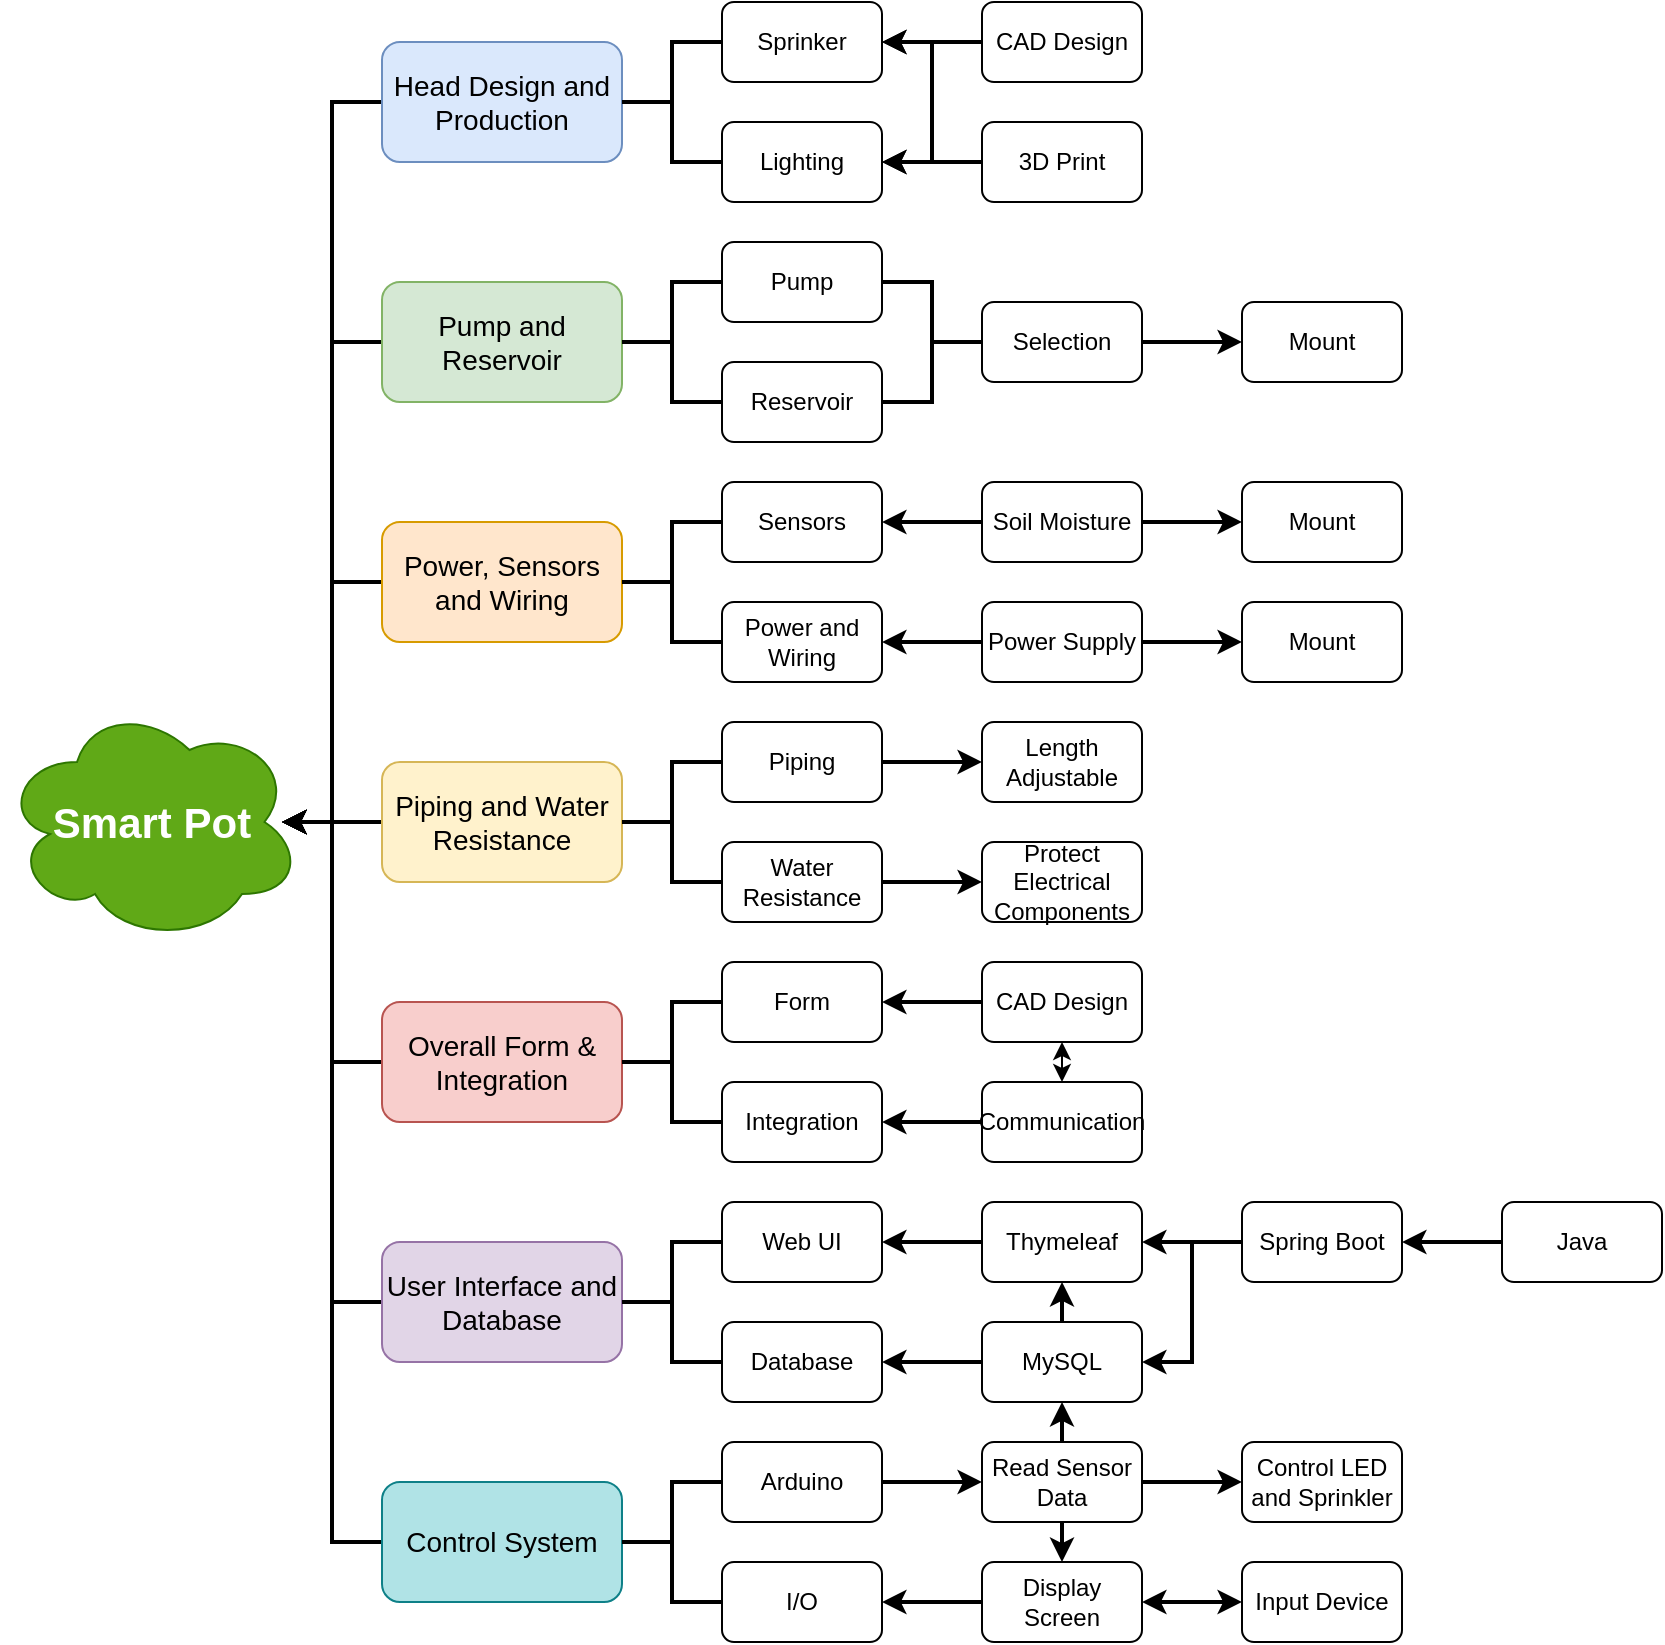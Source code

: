 <mxfile version="12.7.9" type="github">
  <diagram id="1UDsa8HCTR8KldJByzWu" name="Page-1">
    <mxGraphModel dx="1873" dy="1043" grid="1" gridSize="10" guides="1" tooltips="1" connect="1" arrows="1" fold="1" page="1" pageScale="1" pageWidth="1654" pageHeight="1169" math="0" shadow="0">
      <root>
        <mxCell id="0" />
        <mxCell id="1" parent="0" />
        <mxCell id="f7p-FH1-Mco8QtkPgqXW-9" style="edgeStyle=orthogonalEdgeStyle;rounded=0;orthogonalLoop=1;jettySize=auto;html=1;entryX=1;entryY=0.5;entryDx=0;entryDy=0;strokeWidth=2;" parent="1" source="f7p-FH1-Mco8QtkPgqXW-1" target="f7p-FH1-Mco8QtkPgqXW-2" edge="1">
          <mxGeometry relative="1" as="geometry" />
        </mxCell>
        <mxCell id="f7p-FH1-Mco8QtkPgqXW-1" value="&lt;font style=&quot;font-size: 14px&quot;&gt;Head Design and Production&lt;/font&gt;" style="rounded=1;whiteSpace=wrap;html=1;horizontal=1;direction=south;fillColor=#dae8fc;strokeColor=#6c8ebf;" parent="1" vertex="1">
          <mxGeometry x="200" y="200" width="120" height="60" as="geometry" />
        </mxCell>
        <mxCell id="f7p-FH1-Mco8QtkPgqXW-2" value="&lt;b&gt;&lt;font style=&quot;font-size: 20px&quot;&gt;Smart Pot&lt;/font&gt;&lt;/b&gt;" style="rounded=0;whiteSpace=wrap;html=1;comic=0;strokeColor=none;" parent="1" vertex="1">
          <mxGeometry x="30" y="550" width="120" height="80" as="geometry" />
        </mxCell>
        <mxCell id="f7p-FH1-Mco8QtkPgqXW-11" style="edgeStyle=orthogonalEdgeStyle;rounded=0;orthogonalLoop=1;jettySize=auto;html=1;entryX=1;entryY=0.5;entryDx=0;entryDy=0;strokeWidth=2;" parent="1" source="f7p-FH1-Mco8QtkPgqXW-3" target="f7p-FH1-Mco8QtkPgqXW-2" edge="1">
          <mxGeometry relative="1" as="geometry" />
        </mxCell>
        <mxCell id="f7p-FH1-Mco8QtkPgqXW-3" value="&lt;font style=&quot;font-size: 14px&quot;&gt;Pump and Reservoir&lt;/font&gt;" style="rounded=1;whiteSpace=wrap;html=1;fillColor=#d5e8d4;strokeColor=#82b366;" parent="1" vertex="1">
          <mxGeometry x="200" y="320" width="120" height="60" as="geometry" />
        </mxCell>
        <mxCell id="f7p-FH1-Mco8QtkPgqXW-12" style="edgeStyle=orthogonalEdgeStyle;rounded=0;orthogonalLoop=1;jettySize=auto;html=1;entryX=1;entryY=0.5;entryDx=0;entryDy=0;strokeWidth=2;" parent="1" source="f7p-FH1-Mco8QtkPgqXW-4" target="f7p-FH1-Mco8QtkPgqXW-2" edge="1">
          <mxGeometry relative="1" as="geometry" />
        </mxCell>
        <mxCell id="f7p-FH1-Mco8QtkPgqXW-4" value="&lt;font style=&quot;font-size: 14px&quot;&gt;Power, Sensors and Wiring&lt;/font&gt;" style="rounded=1;whiteSpace=wrap;html=1;fillColor=#ffe6cc;strokeColor=#d79b00;" parent="1" vertex="1">
          <mxGeometry x="200" y="440" width="120" height="60" as="geometry" />
        </mxCell>
        <mxCell id="f7p-FH1-Mco8QtkPgqXW-13" style="edgeStyle=orthogonalEdgeStyle;rounded=0;orthogonalLoop=1;jettySize=auto;html=1;entryX=1;entryY=0.5;entryDx=0;entryDy=0;strokeWidth=2;" parent="1" source="f7p-FH1-Mco8QtkPgqXW-5" target="f7p-FH1-Mco8QtkPgqXW-2" edge="1">
          <mxGeometry relative="1" as="geometry" />
        </mxCell>
        <mxCell id="f7p-FH1-Mco8QtkPgqXW-5" value="&lt;font style=&quot;font-size: 14px&quot;&gt;Piping and Water Resistance&lt;/font&gt;" style="rounded=1;whiteSpace=wrap;html=1;fillColor=#fff2cc;strokeColor=#d6b656;" parent="1" vertex="1">
          <mxGeometry x="200" y="560" width="120" height="60" as="geometry" />
        </mxCell>
        <mxCell id="f7p-FH1-Mco8QtkPgqXW-14" style="edgeStyle=orthogonalEdgeStyle;rounded=0;orthogonalLoop=1;jettySize=auto;html=1;entryX=1;entryY=0.5;entryDx=0;entryDy=0;strokeWidth=2;" parent="1" source="f7p-FH1-Mco8QtkPgqXW-6" target="f7p-FH1-Mco8QtkPgqXW-2" edge="1">
          <mxGeometry relative="1" as="geometry" />
        </mxCell>
        <mxCell id="f7p-FH1-Mco8QtkPgqXW-6" value="&lt;font style=&quot;font-size: 14px&quot;&gt;Overall Form &amp;amp; Integration&lt;/font&gt;" style="rounded=1;whiteSpace=wrap;html=1;fillColor=#f8cecc;strokeColor=#b85450;" parent="1" vertex="1">
          <mxGeometry x="200" y="680" width="120" height="60" as="geometry" />
        </mxCell>
        <mxCell id="f7p-FH1-Mco8QtkPgqXW-15" style="edgeStyle=orthogonalEdgeStyle;rounded=0;orthogonalLoop=1;jettySize=auto;html=1;entryX=1;entryY=0.5;entryDx=0;entryDy=0;strokeWidth=2;" parent="1" source="f7p-FH1-Mco8QtkPgqXW-7" target="f7p-FH1-Mco8QtkPgqXW-2" edge="1">
          <mxGeometry relative="1" as="geometry" />
        </mxCell>
        <mxCell id="f7p-FH1-Mco8QtkPgqXW-7" value="&lt;font style=&quot;font-size: 14px&quot;&gt;User Interface and Database&lt;/font&gt;" style="rounded=1;whiteSpace=wrap;html=1;fillColor=#e1d5e7;strokeColor=#9673a6;" parent="1" vertex="1">
          <mxGeometry x="200" y="800" width="120" height="60" as="geometry" />
        </mxCell>
        <mxCell id="f7p-FH1-Mco8QtkPgqXW-16" style="edgeStyle=orthogonalEdgeStyle;rounded=0;orthogonalLoop=1;jettySize=auto;html=1;entryX=1;entryY=0.5;entryDx=0;entryDy=0;fontSize=11;spacing=2;strokeWidth=2;jumpStyle=none;shadow=0;targetPerimeterSpacing=0;" parent="1" source="f7p-FH1-Mco8QtkPgqXW-8" target="f7p-FH1-Mco8QtkPgqXW-2" edge="1">
          <mxGeometry relative="1" as="geometry" />
        </mxCell>
        <mxCell id="f7p-FH1-Mco8QtkPgqXW-8" value="&lt;font style=&quot;font-size: 14px&quot;&gt;Control System&lt;/font&gt;" style="rounded=1;whiteSpace=wrap;html=1;fillColor=#b0e3e6;strokeColor=#0e8088;" parent="1" vertex="1">
          <mxGeometry x="200" y="920" width="120" height="60" as="geometry" />
        </mxCell>
        <mxCell id="f7p-FH1-Mco8QtkPgqXW-17" value="" style="strokeWidth=2;html=1;shape=mxgraph.flowchart.annotation_2;align=left;labelPosition=right;pointerEvents=1;" parent="1" vertex="1">
          <mxGeometry x="320" y="200" width="50" height="60" as="geometry" />
        </mxCell>
        <mxCell id="f7p-FH1-Mco8QtkPgqXW-19" value="" style="strokeWidth=2;html=1;shape=mxgraph.flowchart.annotation_2;align=left;labelPosition=right;pointerEvents=1;" parent="1" vertex="1">
          <mxGeometry x="320" y="320" width="50" height="60" as="geometry" />
        </mxCell>
        <mxCell id="f7p-FH1-Mco8QtkPgqXW-20" value="" style="strokeWidth=2;html=1;shape=mxgraph.flowchart.annotation_2;align=left;labelPosition=right;pointerEvents=1;direction=east;flipV=1;flipH=0;" parent="1" vertex="1">
          <mxGeometry x="320" y="440" width="50" height="60" as="geometry" />
        </mxCell>
        <mxCell id="f7p-FH1-Mco8QtkPgqXW-21" value="" style="strokeWidth=2;html=1;shape=mxgraph.flowchart.annotation_2;align=left;labelPosition=right;pointerEvents=1;" parent="1" vertex="1">
          <mxGeometry x="320" y="560" width="50" height="60" as="geometry" />
        </mxCell>
        <mxCell id="f7p-FH1-Mco8QtkPgqXW-22" value="" style="strokeWidth=2;html=1;shape=mxgraph.flowchart.annotation_2;align=left;labelPosition=right;pointerEvents=1;" parent="1" vertex="1">
          <mxGeometry x="320" y="680" width="50" height="60" as="geometry" />
        </mxCell>
        <mxCell id="f7p-FH1-Mco8QtkPgqXW-23" value="" style="strokeWidth=2;html=1;shape=mxgraph.flowchart.annotation_2;align=left;labelPosition=right;pointerEvents=1;" parent="1" vertex="1">
          <mxGeometry x="320" y="800" width="50" height="60" as="geometry" />
        </mxCell>
        <mxCell id="f7p-FH1-Mco8QtkPgqXW-24" value="" style="strokeWidth=2;html=1;shape=mxgraph.flowchart.annotation_2;align=left;labelPosition=right;pointerEvents=1;" parent="1" vertex="1">
          <mxGeometry x="320" y="920" width="50" height="60" as="geometry" />
        </mxCell>
        <mxCell id="f7p-FH1-Mco8QtkPgqXW-25" value="Sprinker" style="rounded=1;whiteSpace=wrap;html=1;" parent="1" vertex="1">
          <mxGeometry x="370" y="180" width="80" height="40" as="geometry" />
        </mxCell>
        <mxCell id="f7p-FH1-Mco8QtkPgqXW-26" value="Lighting" style="rounded=1;whiteSpace=wrap;html=1;" parent="1" vertex="1">
          <mxGeometry x="370" y="240" width="80" height="40" as="geometry" />
        </mxCell>
        <mxCell id="f7p-FH1-Mco8QtkPgqXW-28" value="Pump" style="rounded=1;whiteSpace=wrap;html=1;" parent="1" vertex="1">
          <mxGeometry x="370" y="300" width="80" height="40" as="geometry" />
        </mxCell>
        <mxCell id="f7p-FH1-Mco8QtkPgqXW-29" value="Reservoir" style="rounded=1;whiteSpace=wrap;html=1;" parent="1" vertex="1">
          <mxGeometry x="370" y="360" width="80" height="40" as="geometry" />
        </mxCell>
        <mxCell id="f7p-FH1-Mco8QtkPgqXW-30" value="Sensors" style="rounded=1;whiteSpace=wrap;html=1;" parent="1" vertex="1">
          <mxGeometry x="370" y="420" width="80" height="40" as="geometry" />
        </mxCell>
        <mxCell id="f7p-FH1-Mco8QtkPgqXW-32" value="Power and Wiring" style="rounded=1;whiteSpace=wrap;html=1;" parent="1" vertex="1">
          <mxGeometry x="370" y="480" width="80" height="40" as="geometry" />
        </mxCell>
        <mxCell id="f7PvBhqwMWpfkkH2rrPe-24" style="edgeStyle=orthogonalEdgeStyle;rounded=0;orthogonalLoop=1;jettySize=auto;html=1;entryX=0;entryY=0.5;entryDx=0;entryDy=0;strokeWidth=2;" parent="1" source="f7p-FH1-Mco8QtkPgqXW-33" target="f7PvBhqwMWpfkkH2rrPe-22" edge="1">
          <mxGeometry relative="1" as="geometry" />
        </mxCell>
        <mxCell id="f7p-FH1-Mco8QtkPgqXW-33" value="Piping" style="rounded=1;whiteSpace=wrap;html=1;" parent="1" vertex="1">
          <mxGeometry x="370" y="540" width="80" height="40" as="geometry" />
        </mxCell>
        <mxCell id="f7PvBhqwMWpfkkH2rrPe-26" style="edgeStyle=orthogonalEdgeStyle;rounded=0;orthogonalLoop=1;jettySize=auto;html=1;entryX=0;entryY=0.5;entryDx=0;entryDy=0;strokeWidth=2;" parent="1" source="f7p-FH1-Mco8QtkPgqXW-34" target="f7PvBhqwMWpfkkH2rrPe-25" edge="1">
          <mxGeometry relative="1" as="geometry" />
        </mxCell>
        <mxCell id="f7p-FH1-Mco8QtkPgqXW-34" value="Water Resistance" style="rounded=1;whiteSpace=wrap;html=1;" parent="1" vertex="1">
          <mxGeometry x="370" y="600" width="80" height="40" as="geometry" />
        </mxCell>
        <mxCell id="f7p-FH1-Mco8QtkPgqXW-35" value="Form" style="rounded=1;whiteSpace=wrap;html=1;" parent="1" vertex="1">
          <mxGeometry x="370" y="660" width="80" height="40" as="geometry" />
        </mxCell>
        <mxCell id="f7p-FH1-Mco8QtkPgqXW-36" value="Integration" style="rounded=1;whiteSpace=wrap;html=1;" parent="1" vertex="1">
          <mxGeometry x="370" y="720" width="80" height="40" as="geometry" />
        </mxCell>
        <mxCell id="f7p-FH1-Mco8QtkPgqXW-37" value="Web UI" style="rounded=1;whiteSpace=wrap;html=1;" parent="1" vertex="1">
          <mxGeometry x="370" y="780" width="80" height="40" as="geometry" />
        </mxCell>
        <mxCell id="f7p-FH1-Mco8QtkPgqXW-38" value="Database" style="rounded=1;whiteSpace=wrap;html=1;" parent="1" vertex="1">
          <mxGeometry x="370" y="840" width="80" height="40" as="geometry" />
        </mxCell>
        <mxCell id="f7PvBhqwMWpfkkH2rrPe-37" style="edgeStyle=orthogonalEdgeStyle;rounded=0;orthogonalLoop=1;jettySize=auto;html=1;exitX=1;exitY=0.5;exitDx=0;exitDy=0;entryX=0;entryY=0.5;entryDx=0;entryDy=0;strokeWidth=2;" parent="1" source="f7p-FH1-Mco8QtkPgqXW-39" target="f7PvBhqwMWpfkkH2rrPe-35" edge="1">
          <mxGeometry relative="1" as="geometry" />
        </mxCell>
        <mxCell id="f7p-FH1-Mco8QtkPgqXW-39" value="Arduino" style="rounded=1;whiteSpace=wrap;html=1;" parent="1" vertex="1">
          <mxGeometry x="370" y="900" width="80" height="40" as="geometry" />
        </mxCell>
        <mxCell id="f7p-FH1-Mco8QtkPgqXW-40" value="I/O" style="rounded=1;whiteSpace=wrap;html=1;" parent="1" vertex="1">
          <mxGeometry x="370" y="960" width="80" height="40" as="geometry" />
        </mxCell>
        <mxCell id="f7p-FH1-Mco8QtkPgqXW-44" style="edgeStyle=orthogonalEdgeStyle;rounded=0;jumpStyle=none;orthogonalLoop=1;jettySize=auto;html=1;entryX=1;entryY=0.5;entryDx=0;entryDy=0;shadow=0;targetPerimeterSpacing=0;strokeWidth=2;fontSize=11;" parent="1" source="f7p-FH1-Mco8QtkPgqXW-41" target="f7p-FH1-Mco8QtkPgqXW-25" edge="1">
          <mxGeometry relative="1" as="geometry" />
        </mxCell>
        <mxCell id="f7p-FH1-Mco8QtkPgqXW-47" style="edgeStyle=orthogonalEdgeStyle;rounded=0;jumpStyle=none;orthogonalLoop=1;jettySize=auto;html=1;entryX=1;entryY=0.5;entryDx=0;entryDy=0;shadow=0;targetPerimeterSpacing=0;strokeWidth=2;fontSize=11;" parent="1" source="f7p-FH1-Mco8QtkPgqXW-41" target="f7p-FH1-Mco8QtkPgqXW-26" edge="1">
          <mxGeometry relative="1" as="geometry" />
        </mxCell>
        <mxCell id="f7p-FH1-Mco8QtkPgqXW-41" value="CAD Design" style="rounded=1;whiteSpace=wrap;html=1;" parent="1" vertex="1">
          <mxGeometry x="500" y="180" width="80" height="40" as="geometry" />
        </mxCell>
        <mxCell id="f7p-FH1-Mco8QtkPgqXW-43" style="edgeStyle=orthogonalEdgeStyle;rounded=0;jumpStyle=none;orthogonalLoop=1;jettySize=auto;html=1;entryX=1;entryY=0.5;entryDx=0;entryDy=0;shadow=0;targetPerimeterSpacing=0;strokeWidth=2;fontSize=11;" parent="1" source="f7p-FH1-Mco8QtkPgqXW-42" target="f7p-FH1-Mco8QtkPgqXW-26" edge="1">
          <mxGeometry relative="1" as="geometry" />
        </mxCell>
        <mxCell id="f7p-FH1-Mco8QtkPgqXW-45" style="edgeStyle=orthogonalEdgeStyle;rounded=0;jumpStyle=none;orthogonalLoop=1;jettySize=auto;html=1;entryX=1;entryY=0.5;entryDx=0;entryDy=0;shadow=0;targetPerimeterSpacing=0;strokeWidth=2;fontSize=11;" parent="1" source="f7p-FH1-Mco8QtkPgqXW-42" target="f7p-FH1-Mco8QtkPgqXW-25" edge="1">
          <mxGeometry relative="1" as="geometry" />
        </mxCell>
        <mxCell id="f7p-FH1-Mco8QtkPgqXW-42" value="3D Print" style="rounded=1;whiteSpace=wrap;html=1;" parent="1" vertex="1">
          <mxGeometry x="500" y="240" width="80" height="40" as="geometry" />
        </mxCell>
        <mxCell id="f7p-FH1-Mco8QtkPgqXW-46" style="edgeStyle=orthogonalEdgeStyle;rounded=0;jumpStyle=none;orthogonalLoop=1;jettySize=auto;html=1;exitX=0.5;exitY=1;exitDx=0;exitDy=0;shadow=0;targetPerimeterSpacing=0;strokeWidth=2;fontSize=11;" parent="1" source="f7p-FH1-Mco8QtkPgqXW-41" target="f7p-FH1-Mco8QtkPgqXW-41" edge="1">
          <mxGeometry relative="1" as="geometry" />
        </mxCell>
        <mxCell id="f7p-FH1-Mco8QtkPgqXW-49" value="" style="strokeWidth=2;html=1;shape=mxgraph.flowchart.annotation_2;align=left;labelPosition=right;pointerEvents=1;flipH=1;" parent="1" vertex="1">
          <mxGeometry x="450" y="320" width="50" height="60" as="geometry" />
        </mxCell>
        <mxCell id="f7p-FH1-Mco8QtkPgqXW-55" style="edgeStyle=orthogonalEdgeStyle;rounded=0;jumpStyle=none;orthogonalLoop=1;jettySize=auto;html=1;entryX=0;entryY=0.5;entryDx=0;entryDy=0;shadow=0;targetPerimeterSpacing=0;strokeWidth=2;fontSize=11;" parent="1" source="f7p-FH1-Mco8QtkPgqXW-51" target="f7p-FH1-Mco8QtkPgqXW-52" edge="1">
          <mxGeometry relative="1" as="geometry" />
        </mxCell>
        <mxCell id="f7p-FH1-Mco8QtkPgqXW-51" value="Selection" style="rounded=1;whiteSpace=wrap;html=1;" parent="1" vertex="1">
          <mxGeometry x="500" y="330" width="80" height="40" as="geometry" />
        </mxCell>
        <mxCell id="f7p-FH1-Mco8QtkPgqXW-52" value="Mount" style="rounded=1;whiteSpace=wrap;html=1;" parent="1" vertex="1">
          <mxGeometry x="630" y="330" width="80" height="40" as="geometry" />
        </mxCell>
        <mxCell id="f7PvBhqwMWpfkkH2rrPe-9" style="edgeStyle=orthogonalEdgeStyle;rounded=0;orthogonalLoop=1;jettySize=auto;html=1;entryX=1;entryY=0.5;entryDx=0;entryDy=0;strokeWidth=2;" parent="1" source="f7PvBhqwMWpfkkH2rrPe-1" target="f7PvBhqwMWpfkkH2rrPe-8" edge="1">
          <mxGeometry relative="1" as="geometry" />
        </mxCell>
        <mxCell id="f7PvBhqwMWpfkkH2rrPe-30" style="edgeStyle=orthogonalEdgeStyle;rounded=0;orthogonalLoop=1;jettySize=auto;html=1;strokeWidth=2;entryX=1;entryY=0.5;entryDx=0;entryDy=0;" parent="1" source="f7PvBhqwMWpfkkH2rrPe-1" target="f7PvBhqwMWpfkkH2rrPe-2" edge="1">
          <mxGeometry relative="1" as="geometry">
            <mxPoint x="670" y="870" as="targetPoint" />
          </mxGeometry>
        </mxCell>
        <mxCell id="f7PvBhqwMWpfkkH2rrPe-1" value="Spring Boot" style="rounded=1;whiteSpace=wrap;html=1;" parent="1" vertex="1">
          <mxGeometry x="630" y="780" width="80" height="40" as="geometry" />
        </mxCell>
        <mxCell id="f7PvBhqwMWpfkkH2rrPe-7" style="edgeStyle=orthogonalEdgeStyle;rounded=0;orthogonalLoop=1;jettySize=auto;html=1;entryX=1;entryY=0.5;entryDx=0;entryDy=0;strokeWidth=2;" parent="1" source="f7PvBhqwMWpfkkH2rrPe-2" target="f7p-FH1-Mco8QtkPgqXW-38" edge="1">
          <mxGeometry relative="1" as="geometry" />
        </mxCell>
        <mxCell id="f7PvBhqwMWpfkkH2rrPe-38" style="edgeStyle=orthogonalEdgeStyle;rounded=0;orthogonalLoop=1;jettySize=auto;html=1;exitX=0.5;exitY=0;exitDx=0;exitDy=0;entryX=0.5;entryY=1;entryDx=0;entryDy=0;strokeWidth=2;" parent="1" source="f7PvBhqwMWpfkkH2rrPe-2" target="f7PvBhqwMWpfkkH2rrPe-8" edge="1">
          <mxGeometry relative="1" as="geometry" />
        </mxCell>
        <mxCell id="f7PvBhqwMWpfkkH2rrPe-2" value="MySQL" style="rounded=1;whiteSpace=wrap;html=1;" parent="1" vertex="1">
          <mxGeometry x="500" y="840" width="80" height="40" as="geometry" />
        </mxCell>
        <mxCell id="f7PvBhqwMWpfkkH2rrPe-6" style="edgeStyle=orthogonalEdgeStyle;rounded=0;orthogonalLoop=1;jettySize=auto;html=1;strokeWidth=2;" parent="1" source="f7PvBhqwMWpfkkH2rrPe-3" target="f7PvBhqwMWpfkkH2rrPe-1" edge="1">
          <mxGeometry relative="1" as="geometry" />
        </mxCell>
        <mxCell id="f7PvBhqwMWpfkkH2rrPe-3" value="Java" style="rounded=1;whiteSpace=wrap;html=1;" parent="1" vertex="1">
          <mxGeometry x="760" y="780" width="80" height="40" as="geometry" />
        </mxCell>
        <mxCell id="f7PvBhqwMWpfkkH2rrPe-10" style="edgeStyle=orthogonalEdgeStyle;rounded=0;orthogonalLoop=1;jettySize=auto;html=1;entryX=1;entryY=0.5;entryDx=0;entryDy=0;strokeWidth=2;" parent="1" source="f7PvBhqwMWpfkkH2rrPe-8" target="f7p-FH1-Mco8QtkPgqXW-37" edge="1">
          <mxGeometry relative="1" as="geometry" />
        </mxCell>
        <mxCell id="f7PvBhqwMWpfkkH2rrPe-8" value="Thymeleaf" style="rounded=1;whiteSpace=wrap;html=1;" parent="1" vertex="1">
          <mxGeometry x="500" y="780" width="80" height="40" as="geometry" />
        </mxCell>
        <mxCell id="f7PvBhqwMWpfkkH2rrPe-13" style="edgeStyle=orthogonalEdgeStyle;rounded=0;orthogonalLoop=1;jettySize=auto;html=1;entryX=1;entryY=0.5;entryDx=0;entryDy=0;strokeWidth=2;" parent="1" source="f7PvBhqwMWpfkkH2rrPe-11" target="f7p-FH1-Mco8QtkPgqXW-30" edge="1">
          <mxGeometry relative="1" as="geometry" />
        </mxCell>
        <mxCell id="f7PvBhqwMWpfkkH2rrPe-16" style="edgeStyle=orthogonalEdgeStyle;rounded=0;orthogonalLoop=1;jettySize=auto;html=1;entryX=0;entryY=0.5;entryDx=0;entryDy=0;strokeWidth=2;" parent="1" source="f7PvBhqwMWpfkkH2rrPe-11" target="f7PvBhqwMWpfkkH2rrPe-15" edge="1">
          <mxGeometry relative="1" as="geometry" />
        </mxCell>
        <mxCell id="f7PvBhqwMWpfkkH2rrPe-11" value="Soil Moisture" style="rounded=1;whiteSpace=wrap;html=1;" parent="1" vertex="1">
          <mxGeometry x="500" y="420" width="80" height="40" as="geometry" />
        </mxCell>
        <mxCell id="f7PvBhqwMWpfkkH2rrPe-17" style="edgeStyle=orthogonalEdgeStyle;rounded=0;orthogonalLoop=1;jettySize=auto;html=1;entryX=1;entryY=0.5;entryDx=0;entryDy=0;strokeWidth=2;" parent="1" source="f7PvBhqwMWpfkkH2rrPe-14" target="f7p-FH1-Mco8QtkPgqXW-32" edge="1">
          <mxGeometry relative="1" as="geometry" />
        </mxCell>
        <mxCell id="f7PvBhqwMWpfkkH2rrPe-19" style="edgeStyle=orthogonalEdgeStyle;rounded=0;orthogonalLoop=1;jettySize=auto;html=1;entryX=0;entryY=0.5;entryDx=0;entryDy=0;strokeWidth=2;" parent="1" source="f7PvBhqwMWpfkkH2rrPe-14" target="f7PvBhqwMWpfkkH2rrPe-18" edge="1">
          <mxGeometry relative="1" as="geometry" />
        </mxCell>
        <mxCell id="f7PvBhqwMWpfkkH2rrPe-14" value="Power Supply" style="rounded=1;whiteSpace=wrap;html=1;" parent="1" vertex="1">
          <mxGeometry x="500" y="480" width="80" height="40" as="geometry" />
        </mxCell>
        <mxCell id="f7PvBhqwMWpfkkH2rrPe-15" value="Mount" style="rounded=1;whiteSpace=wrap;html=1;" parent="1" vertex="1">
          <mxGeometry x="630" y="420" width="80" height="40" as="geometry" />
        </mxCell>
        <mxCell id="f7PvBhqwMWpfkkH2rrPe-18" value="Mount" style="rounded=1;whiteSpace=wrap;html=1;" parent="1" vertex="1">
          <mxGeometry x="630" y="480" width="80" height="40" as="geometry" />
        </mxCell>
        <mxCell id="f7PvBhqwMWpfkkH2rrPe-21" value="&lt;font style=&quot;font-size: 21px&quot;&gt;&lt;b&gt;Smart Pot&lt;/b&gt;&lt;/font&gt;" style="ellipse;shape=cloud;whiteSpace=wrap;html=1;comic=0;fillColor=#60a917;strokeColor=#2D7600;fontColor=#ffffff;" parent="1" vertex="1">
          <mxGeometry x="10" y="530" width="150" height="120" as="geometry" />
        </mxCell>
        <mxCell id="f7PvBhqwMWpfkkH2rrPe-22" value="Length Adjustable" style="rounded=1;whiteSpace=wrap;html=1;" parent="1" vertex="1">
          <mxGeometry x="500" y="540" width="80" height="40" as="geometry" />
        </mxCell>
        <mxCell id="f7PvBhqwMWpfkkH2rrPe-25" value="Protect Electrical Components" style="rounded=1;whiteSpace=wrap;html=1;" parent="1" vertex="1">
          <mxGeometry x="500" y="600" width="80" height="40" as="geometry" />
        </mxCell>
        <mxCell id="f7PvBhqwMWpfkkH2rrPe-32" style="edgeStyle=orthogonalEdgeStyle;rounded=0;orthogonalLoop=1;jettySize=auto;html=1;entryX=1;entryY=0.5;entryDx=0;entryDy=0;strokeWidth=2;" parent="1" source="f7PvBhqwMWpfkkH2rrPe-31" target="f7p-FH1-Mco8QtkPgqXW-40" edge="1">
          <mxGeometry relative="1" as="geometry" />
        </mxCell>
        <mxCell id="f7PvBhqwMWpfkkH2rrPe-31" value="Display Screen" style="rounded=1;whiteSpace=wrap;html=1;" parent="1" vertex="1">
          <mxGeometry x="500" y="960" width="80" height="40" as="geometry" />
        </mxCell>
        <mxCell id="f7PvBhqwMWpfkkH2rrPe-33" value="Input Device" style="rounded=1;whiteSpace=wrap;html=1;" parent="1" vertex="1">
          <mxGeometry x="630" y="960" width="80" height="40" as="geometry" />
        </mxCell>
        <mxCell id="f7PvBhqwMWpfkkH2rrPe-34" value="" style="endArrow=classic;startArrow=classic;html=1;strokeWidth=2;exitX=1;exitY=0.5;exitDx=0;exitDy=0;entryX=0;entryY=0.5;entryDx=0;entryDy=0;" parent="1" source="f7PvBhqwMWpfkkH2rrPe-31" target="f7PvBhqwMWpfkkH2rrPe-33" edge="1">
          <mxGeometry width="50" height="50" relative="1" as="geometry">
            <mxPoint x="660" y="840" as="sourcePoint" />
            <mxPoint x="710" y="790" as="targetPoint" />
          </mxGeometry>
        </mxCell>
        <mxCell id="f7PvBhqwMWpfkkH2rrPe-36" style="edgeStyle=orthogonalEdgeStyle;rounded=0;orthogonalLoop=1;jettySize=auto;html=1;exitX=0.5;exitY=0;exitDx=0;exitDy=0;entryX=0.5;entryY=1;entryDx=0;entryDy=0;strokeWidth=2;" parent="1" source="f7PvBhqwMWpfkkH2rrPe-35" target="f7PvBhqwMWpfkkH2rrPe-2" edge="1">
          <mxGeometry relative="1" as="geometry" />
        </mxCell>
        <mxCell id="f7PvBhqwMWpfkkH2rrPe-40" style="edgeStyle=orthogonalEdgeStyle;rounded=0;orthogonalLoop=1;jettySize=auto;html=1;entryX=0;entryY=0.5;entryDx=0;entryDy=0;strokeWidth=2;" parent="1" source="f7PvBhqwMWpfkkH2rrPe-35" target="f7PvBhqwMWpfkkH2rrPe-39" edge="1">
          <mxGeometry relative="1" as="geometry" />
        </mxCell>
        <mxCell id="f7PvBhqwMWpfkkH2rrPe-35" value="Read Sensor Data" style="rounded=1;whiteSpace=wrap;html=1;" parent="1" vertex="1">
          <mxGeometry x="500" y="900" width="80" height="40" as="geometry" />
        </mxCell>
        <mxCell id="f7PvBhqwMWpfkkH2rrPe-39" value="Control LED and Sprinkler" style="rounded=1;whiteSpace=wrap;html=1;" parent="1" vertex="1">
          <mxGeometry x="630" y="900" width="80" height="40" as="geometry" />
        </mxCell>
        <mxCell id="f7PvBhqwMWpfkkH2rrPe-42" style="edgeStyle=orthogonalEdgeStyle;rounded=0;orthogonalLoop=1;jettySize=auto;html=1;entryX=1;entryY=0.5;entryDx=0;entryDy=0;strokeWidth=2;" parent="1" source="f7PvBhqwMWpfkkH2rrPe-41" target="f7p-FH1-Mco8QtkPgqXW-35" edge="1">
          <mxGeometry relative="1" as="geometry" />
        </mxCell>
        <mxCell id="f7PvBhqwMWpfkkH2rrPe-41" value="CAD Design" style="rounded=1;whiteSpace=wrap;html=1;" parent="1" vertex="1">
          <mxGeometry x="500" y="660" width="80" height="40" as="geometry" />
        </mxCell>
        <mxCell id="f7PvBhqwMWpfkkH2rrPe-44" style="edgeStyle=orthogonalEdgeStyle;rounded=0;orthogonalLoop=1;jettySize=auto;html=1;entryX=1;entryY=0.5;entryDx=0;entryDy=0;strokeWidth=2;" parent="1" source="f7PvBhqwMWpfkkH2rrPe-43" target="f7p-FH1-Mco8QtkPgqXW-36" edge="1">
          <mxGeometry relative="1" as="geometry" />
        </mxCell>
        <mxCell id="f7PvBhqwMWpfkkH2rrPe-43" value="Communication" style="rounded=1;whiteSpace=wrap;html=1;" parent="1" vertex="1">
          <mxGeometry x="500" y="720" width="80" height="40" as="geometry" />
        </mxCell>
        <mxCell id="f7PvBhqwMWpfkkH2rrPe-45" value="" style="endArrow=classic;startArrow=classic;html=1;strokeWidth=1;entryX=0.5;entryY=1;entryDx=0;entryDy=0;exitX=0.5;exitY=0;exitDx=0;exitDy=0;" parent="1" source="f7PvBhqwMWpfkkH2rrPe-43" target="f7PvBhqwMWpfkkH2rrPe-41" edge="1">
          <mxGeometry width="50" height="50" relative="1" as="geometry">
            <mxPoint x="660" y="640" as="sourcePoint" />
            <mxPoint x="710" y="590" as="targetPoint" />
          </mxGeometry>
        </mxCell>
        <mxCell id="f7PvBhqwMWpfkkH2rrPe-46" value="" style="endArrow=classic;html=1;strokeWidth=2;exitX=0.5;exitY=1;exitDx=0;exitDy=0;entryX=0.5;entryY=0;entryDx=0;entryDy=0;" parent="1" source="f7PvBhqwMWpfkkH2rrPe-35" target="f7PvBhqwMWpfkkH2rrPe-31" edge="1">
          <mxGeometry width="50" height="50" relative="1" as="geometry">
            <mxPoint x="950" y="980" as="sourcePoint" />
            <mxPoint x="1000" y="930" as="targetPoint" />
          </mxGeometry>
        </mxCell>
      </root>
    </mxGraphModel>
  </diagram>
</mxfile>
